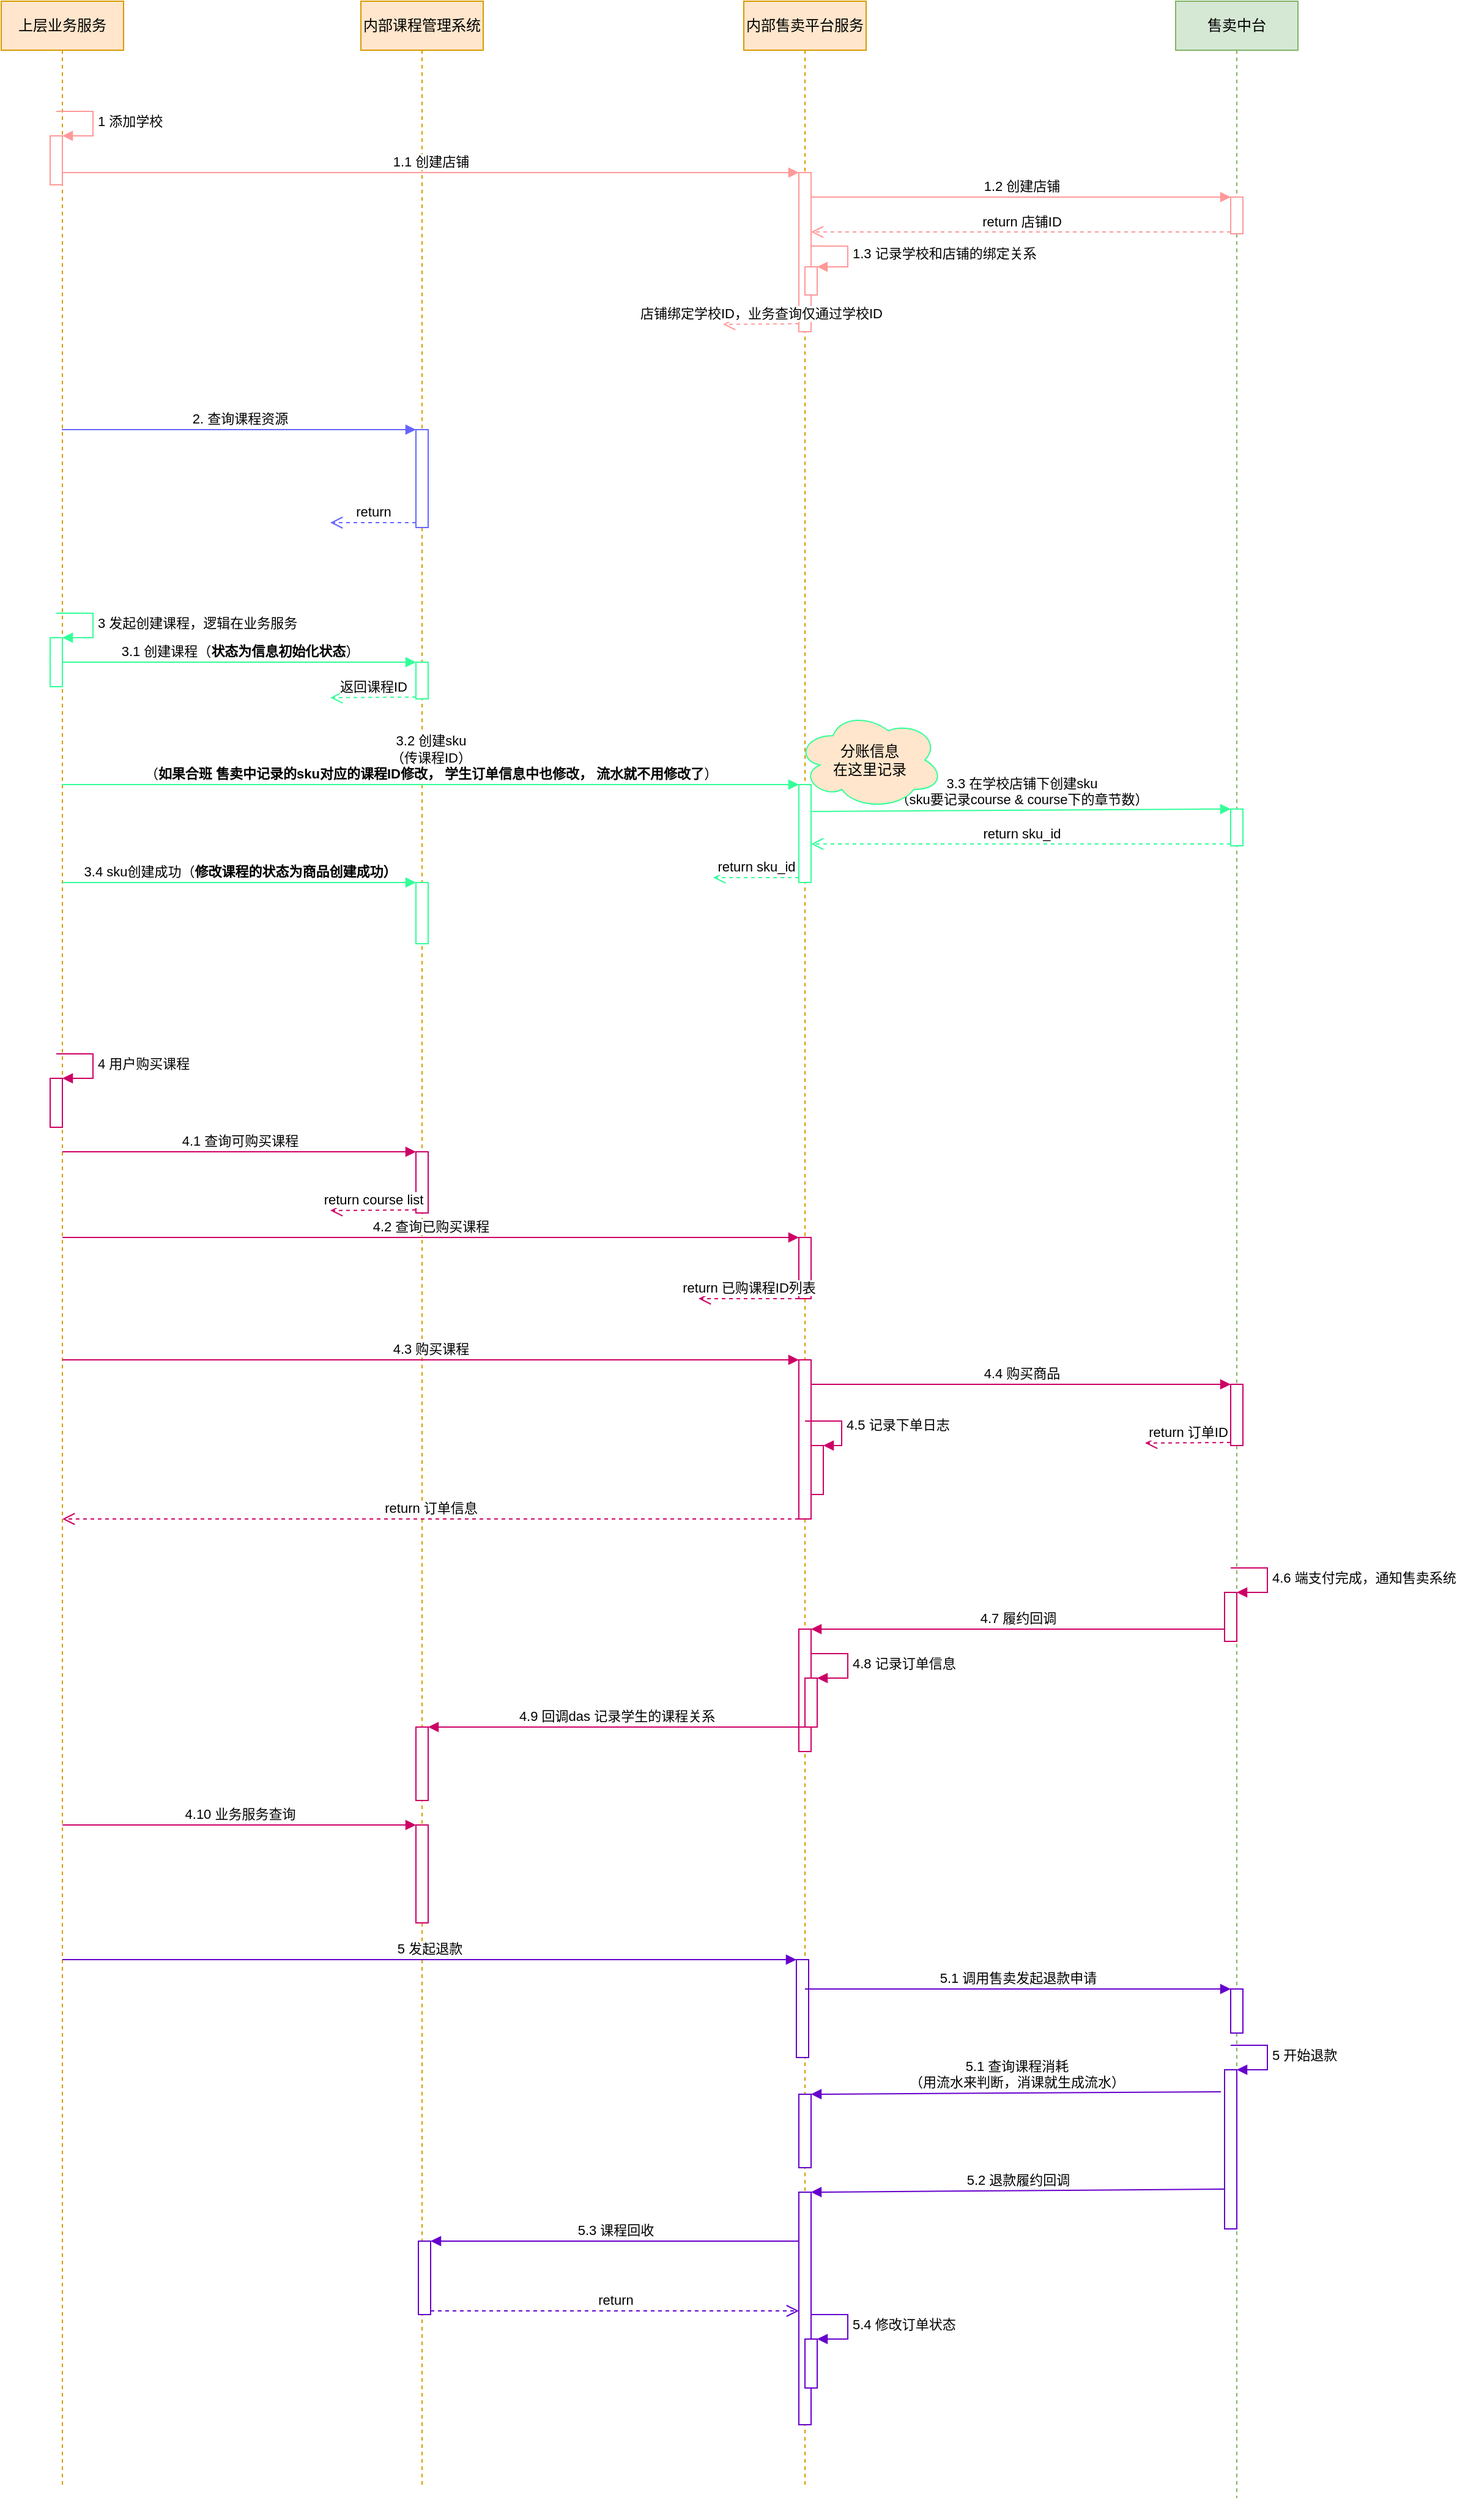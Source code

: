 <mxfile version="15.7.3" type="github">
  <diagram id="Sh9ZN9qXcryNvB_XNzxi" name="Page-1">
    <mxGraphModel dx="1298" dy="808" grid="1" gridSize="10" guides="1" tooltips="1" connect="1" arrows="1" fold="1" page="1" pageScale="1" pageWidth="827" pageHeight="1169" math="0" shadow="0">
      <root>
        <mxCell id="0" />
        <mxCell id="1" parent="0" />
        <mxCell id="Uivm2bNcq1ei9wYF2XW2-1" value="上层业务服务" style="shape=umlLifeline;perimeter=lifelinePerimeter;whiteSpace=wrap;html=1;container=1;collapsible=0;recursiveResize=0;outlineConnect=0;fillColor=#ffe6cc;strokeColor=#d79b00;" parent="1" vertex="1">
          <mxGeometry x="120" y="130" width="100" height="2030" as="geometry" />
        </mxCell>
        <mxCell id="Uivm2bNcq1ei9wYF2XW2-8" value="" style="html=1;points=[];perimeter=orthogonalPerimeter;strokeColor=#33FF99;" parent="Uivm2bNcq1ei9wYF2XW2-1" vertex="1">
          <mxGeometry x="40" y="520" width="10" height="40" as="geometry" />
        </mxCell>
        <mxCell id="Uivm2bNcq1ei9wYF2XW2-9" value="3 发起创建课程，逻辑在业务服务" style="edgeStyle=orthogonalEdgeStyle;html=1;align=left;spacingLeft=2;endArrow=block;rounded=0;entryX=1;entryY=0;strokeColor=#33FF99;" parent="Uivm2bNcq1ei9wYF2XW2-1" target="Uivm2bNcq1ei9wYF2XW2-8" edge="1">
          <mxGeometry relative="1" as="geometry">
            <mxPoint x="45" y="500" as="sourcePoint" />
            <Array as="points">
              <mxPoint x="75" y="500" />
            </Array>
          </mxGeometry>
        </mxCell>
        <mxCell id="Uivm2bNcq1ei9wYF2XW2-21" value="" style="html=1;points=[];perimeter=orthogonalPerimeter;strokeColor=#FF9999;" parent="Uivm2bNcq1ei9wYF2XW2-1" vertex="1">
          <mxGeometry x="40" y="110" width="10" height="40" as="geometry" />
        </mxCell>
        <mxCell id="Uivm2bNcq1ei9wYF2XW2-22" value="1 添加学校" style="edgeStyle=orthogonalEdgeStyle;html=1;align=left;spacingLeft=2;endArrow=block;rounded=0;entryX=1;entryY=0;strokeColor=#FF9999;" parent="Uivm2bNcq1ei9wYF2XW2-1" target="Uivm2bNcq1ei9wYF2XW2-21" edge="1">
          <mxGeometry relative="1" as="geometry">
            <mxPoint x="45" y="90" as="sourcePoint" />
            <Array as="points">
              <mxPoint x="75" y="90" />
            </Array>
          </mxGeometry>
        </mxCell>
        <mxCell id="Uivm2bNcq1ei9wYF2XW2-37" value="" style="html=1;points=[];perimeter=orthogonalPerimeter;strokeColor=#CC0066;" parent="Uivm2bNcq1ei9wYF2XW2-1" vertex="1">
          <mxGeometry x="40" y="880" width="10" height="40" as="geometry" />
        </mxCell>
        <mxCell id="Uivm2bNcq1ei9wYF2XW2-38" value="4 用户购买课程" style="edgeStyle=orthogonalEdgeStyle;html=1;align=left;spacingLeft=2;endArrow=block;rounded=0;entryX=1;entryY=0;strokeColor=#CC0066;" parent="Uivm2bNcq1ei9wYF2XW2-1" target="Uivm2bNcq1ei9wYF2XW2-37" edge="1">
          <mxGeometry relative="1" as="geometry">
            <mxPoint x="45" y="860" as="sourcePoint" />
            <Array as="points">
              <mxPoint x="75" y="860" />
            </Array>
          </mxGeometry>
        </mxCell>
        <mxCell id="Uivm2bNcq1ei9wYF2XW2-2" value="内部售卖平台服务" style="shape=umlLifeline;perimeter=lifelinePerimeter;whiteSpace=wrap;html=1;container=1;collapsible=0;recursiveResize=0;outlineConnect=0;fillColor=#ffe6cc;strokeColor=#d79b00;" parent="1" vertex="1">
          <mxGeometry x="727" y="130" width="100" height="2030" as="geometry" />
        </mxCell>
        <mxCell id="Uivm2bNcq1ei9wYF2XW2-18" value="" style="html=1;points=[];perimeter=orthogonalPerimeter;strokeColor=#33FF99;" parent="Uivm2bNcq1ei9wYF2XW2-2" vertex="1">
          <mxGeometry x="45" y="640" width="10" height="80" as="geometry" />
        </mxCell>
        <mxCell id="Uivm2bNcq1ei9wYF2XW2-20" value="return sku_id" style="html=1;verticalAlign=bottom;endArrow=open;dashed=1;endSize=8;exitX=0;exitY=0.95;rounded=0;strokeColor=#33FF99;" parent="Uivm2bNcq1ei9wYF2XW2-2" source="Uivm2bNcq1ei9wYF2XW2-18" edge="1">
          <mxGeometry relative="1" as="geometry">
            <mxPoint x="-25" y="716" as="targetPoint" />
          </mxGeometry>
        </mxCell>
        <mxCell id="Uivm2bNcq1ei9wYF2XW2-23" value="" style="html=1;points=[];perimeter=orthogonalPerimeter;strokeColor=#FF9999;" parent="Uivm2bNcq1ei9wYF2XW2-2" vertex="1">
          <mxGeometry x="45" y="140" width="10" height="130" as="geometry" />
        </mxCell>
        <mxCell id="Uivm2bNcq1ei9wYF2XW2-25" value="店铺绑定学校ID，业务查询仅通过学校ID" style="html=1;verticalAlign=bottom;endArrow=open;dashed=1;endSize=8;exitX=0;exitY=0.95;rounded=0;strokeColor=#FF9999;" parent="Uivm2bNcq1ei9wYF2XW2-2" source="Uivm2bNcq1ei9wYF2XW2-23" edge="1">
          <mxGeometry relative="1" as="geometry">
            <mxPoint x="-17" y="264" as="targetPoint" />
          </mxGeometry>
        </mxCell>
        <mxCell id="Uivm2bNcq1ei9wYF2XW2-29" value="" style="html=1;points=[];perimeter=orthogonalPerimeter;strokeColor=#FF9999;" parent="Uivm2bNcq1ei9wYF2XW2-2" vertex="1">
          <mxGeometry x="50" y="217" width="10" height="23" as="geometry" />
        </mxCell>
        <mxCell id="Uivm2bNcq1ei9wYF2XW2-30" value="1.3 记录学校和店铺的绑定关系" style="edgeStyle=orthogonalEdgeStyle;html=1;align=left;spacingLeft=2;endArrow=block;rounded=0;entryX=1;entryY=0;exitX=1;exitY=0.462;exitDx=0;exitDy=0;exitPerimeter=0;strokeColor=#FF9999;" parent="Uivm2bNcq1ei9wYF2XW2-2" source="Uivm2bNcq1ei9wYF2XW2-23" target="Uivm2bNcq1ei9wYF2XW2-29" edge="1">
          <mxGeometry relative="1" as="geometry">
            <mxPoint x="55" y="220" as="sourcePoint" />
            <Array as="points">
              <mxPoint x="85" y="200" />
              <mxPoint x="85" y="217" />
            </Array>
          </mxGeometry>
        </mxCell>
        <mxCell id="Uivm2bNcq1ei9wYF2XW2-42" value="" style="html=1;points=[];perimeter=orthogonalPerimeter;strokeColor=#CC0066;" parent="Uivm2bNcq1ei9wYF2XW2-2" vertex="1">
          <mxGeometry x="45" y="1010" width="10" height="50" as="geometry" />
        </mxCell>
        <mxCell id="Uivm2bNcq1ei9wYF2XW2-44" value="return 已购课程ID列表" style="html=1;verticalAlign=bottom;endArrow=open;dashed=1;endSize=8;rounded=0;strokeColor=#CC0066;" parent="Uivm2bNcq1ei9wYF2XW2-2" source="Uivm2bNcq1ei9wYF2XW2-42" edge="1">
          <mxGeometry relative="1" as="geometry">
            <mxPoint x="-37" y="1060" as="targetPoint" />
          </mxGeometry>
        </mxCell>
        <mxCell id="Uivm2bNcq1ei9wYF2XW2-45" value="" style="html=1;points=[];perimeter=orthogonalPerimeter;strokeColor=#CC0066;" parent="Uivm2bNcq1ei9wYF2XW2-2" vertex="1">
          <mxGeometry x="45" y="1110" width="10" height="130" as="geometry" />
        </mxCell>
        <mxCell id="Uivm2bNcq1ei9wYF2XW2-52" value="" style="html=1;points=[];perimeter=orthogonalPerimeter;strokeColor=#CC0066;" parent="Uivm2bNcq1ei9wYF2XW2-2" vertex="1">
          <mxGeometry x="55" y="1180" width="10" height="40" as="geometry" />
        </mxCell>
        <mxCell id="Uivm2bNcq1ei9wYF2XW2-53" value="4.5 记录下单日志" style="edgeStyle=orthogonalEdgeStyle;html=1;align=left;spacingLeft=2;endArrow=block;rounded=0;entryX=1;entryY=0;strokeColor=#CC0066;" parent="Uivm2bNcq1ei9wYF2XW2-2" target="Uivm2bNcq1ei9wYF2XW2-52" edge="1">
          <mxGeometry relative="1" as="geometry">
            <mxPoint x="50" y="1160" as="sourcePoint" />
            <Array as="points">
              <mxPoint x="80" y="1160" />
            </Array>
          </mxGeometry>
        </mxCell>
        <mxCell id="Uivm2bNcq1ei9wYF2XW2-77" value="" style="html=1;points=[];perimeter=orthogonalPerimeter;strokeColor=#CC0066;" parent="Uivm2bNcq1ei9wYF2XW2-2" vertex="1">
          <mxGeometry x="45" y="1330" width="10" height="100" as="geometry" />
        </mxCell>
        <mxCell id="Uivm2bNcq1ei9wYF2XW2-85" value="" style="html=1;points=[];perimeter=orthogonalPerimeter;strokeColor=#CC0066;" parent="Uivm2bNcq1ei9wYF2XW2-2" vertex="1">
          <mxGeometry x="50" y="1370" width="10" height="40" as="geometry" />
        </mxCell>
        <mxCell id="Uivm2bNcq1ei9wYF2XW2-86" value="4.8 记录订单信息" style="edgeStyle=orthogonalEdgeStyle;html=1;align=left;spacingLeft=2;endArrow=block;rounded=0;entryX=1;entryY=0;strokeColor=#CC0066;" parent="Uivm2bNcq1ei9wYF2XW2-2" target="Uivm2bNcq1ei9wYF2XW2-85" edge="1">
          <mxGeometry relative="1" as="geometry">
            <mxPoint x="55" y="1350" as="sourcePoint" />
            <Array as="points">
              <mxPoint x="85" y="1350" />
            </Array>
          </mxGeometry>
        </mxCell>
        <mxCell id="Uivm2bNcq1ei9wYF2XW2-101" value="" style="html=1;points=[];perimeter=orthogonalPerimeter;strokeColor=#6600CC;" parent="Uivm2bNcq1ei9wYF2XW2-2" vertex="1">
          <mxGeometry x="45" y="1790" width="10" height="190" as="geometry" />
        </mxCell>
        <mxCell id="Uivm2bNcq1ei9wYF2XW2-114" value="" style="html=1;points=[];perimeter=orthogonalPerimeter;strokeColor=#6600CC;" parent="Uivm2bNcq1ei9wYF2XW2-2" vertex="1">
          <mxGeometry x="50" y="1910" width="10" height="40" as="geometry" />
        </mxCell>
        <mxCell id="Uivm2bNcq1ei9wYF2XW2-115" value="5.4 修改订单状态" style="edgeStyle=orthogonalEdgeStyle;html=1;align=left;spacingLeft=2;endArrow=block;rounded=0;entryX=1;entryY=0;strokeColor=#6600CC;" parent="Uivm2bNcq1ei9wYF2XW2-2" target="Uivm2bNcq1ei9wYF2XW2-114" edge="1">
          <mxGeometry relative="1" as="geometry">
            <mxPoint x="55" y="1890" as="sourcePoint" />
            <Array as="points">
              <mxPoint x="85" y="1890" />
            </Array>
          </mxGeometry>
        </mxCell>
        <mxCell id="Uivm2bNcq1ei9wYF2XW2-109" value="" style="html=1;points=[];perimeter=orthogonalPerimeter;strokeColor=#6600CC;" parent="Uivm2bNcq1ei9wYF2XW2-2" vertex="1">
          <mxGeometry x="45" y="1710" width="10" height="60" as="geometry" />
        </mxCell>
        <mxCell id="W2MWFIsXaP04NMMi4aEr-1" value="" style="html=1;points=[];perimeter=orthogonalPerimeter;strokeColor=#6600CC;" vertex="1" parent="Uivm2bNcq1ei9wYF2XW2-2">
          <mxGeometry x="43" y="1600" width="10" height="80" as="geometry" />
        </mxCell>
        <mxCell id="Uivm2bNcq1ei9wYF2XW2-3" value="售卖中台" style="shape=umlLifeline;perimeter=lifelinePerimeter;whiteSpace=wrap;html=1;container=1;collapsible=0;recursiveResize=0;outlineConnect=0;fillColor=#d5e8d4;strokeColor=#82b366;" parent="1" vertex="1">
          <mxGeometry x="1080" y="130" width="100" height="2040" as="geometry" />
        </mxCell>
        <mxCell id="Uivm2bNcq1ei9wYF2XW2-26" value="" style="html=1;points=[];perimeter=orthogonalPerimeter;strokeColor=#FF9999;" parent="Uivm2bNcq1ei9wYF2XW2-3" vertex="1">
          <mxGeometry x="45" y="160" width="10" height="30" as="geometry" />
        </mxCell>
        <mxCell id="Uivm2bNcq1ei9wYF2XW2-31" value="" style="html=1;points=[];perimeter=orthogonalPerimeter;strokeColor=#33FF99;" parent="Uivm2bNcq1ei9wYF2XW2-3" vertex="1">
          <mxGeometry x="45" y="660" width="10" height="30" as="geometry" />
        </mxCell>
        <mxCell id="Uivm2bNcq1ei9wYF2XW2-48" value="" style="html=1;points=[];perimeter=orthogonalPerimeter;strokeColor=#CC0066;" parent="Uivm2bNcq1ei9wYF2XW2-3" vertex="1">
          <mxGeometry x="45" y="1130" width="10" height="50" as="geometry" />
        </mxCell>
        <mxCell id="Uivm2bNcq1ei9wYF2XW2-50" value="return 订单ID" style="html=1;verticalAlign=bottom;endArrow=open;dashed=1;endSize=8;exitX=0;exitY=0.95;rounded=0;strokeColor=#CC0066;" parent="Uivm2bNcq1ei9wYF2XW2-3" source="Uivm2bNcq1ei9wYF2XW2-48" edge="1">
          <mxGeometry relative="1" as="geometry">
            <mxPoint x="-25" y="1178" as="targetPoint" />
          </mxGeometry>
        </mxCell>
        <mxCell id="Uivm2bNcq1ei9wYF2XW2-75" value="" style="html=1;points=[];perimeter=orthogonalPerimeter;strokeColor=#CC0066;" parent="Uivm2bNcq1ei9wYF2XW2-3" vertex="1">
          <mxGeometry x="40" y="1300" width="10" height="40" as="geometry" />
        </mxCell>
        <mxCell id="Uivm2bNcq1ei9wYF2XW2-76" value="4.6 端支付完成，通知售卖系统" style="edgeStyle=orthogonalEdgeStyle;html=1;align=left;spacingLeft=2;endArrow=block;rounded=0;entryX=1;entryY=0;strokeColor=#CC0066;" parent="Uivm2bNcq1ei9wYF2XW2-3" target="Uivm2bNcq1ei9wYF2XW2-75" edge="1">
          <mxGeometry relative="1" as="geometry">
            <mxPoint x="45" y="1280" as="sourcePoint" />
            <Array as="points">
              <mxPoint x="75" y="1280" />
            </Array>
          </mxGeometry>
        </mxCell>
        <mxCell id="Uivm2bNcq1ei9wYF2XW2-99" value="" style="html=1;points=[];perimeter=orthogonalPerimeter;strokeColor=#6600CC;" parent="Uivm2bNcq1ei9wYF2XW2-3" vertex="1">
          <mxGeometry x="40" y="1690" width="10" height="130" as="geometry" />
        </mxCell>
        <mxCell id="Uivm2bNcq1ei9wYF2XW2-100" value="5 开始退款" style="edgeStyle=orthogonalEdgeStyle;html=1;align=left;spacingLeft=2;endArrow=block;rounded=0;entryX=1;entryY=0;strokeColor=#6600CC;" parent="Uivm2bNcq1ei9wYF2XW2-3" target="Uivm2bNcq1ei9wYF2XW2-99" edge="1">
          <mxGeometry relative="1" as="geometry">
            <mxPoint x="45" y="1670" as="sourcePoint" />
            <Array as="points">
              <mxPoint x="75" y="1670" />
            </Array>
          </mxGeometry>
        </mxCell>
        <mxCell id="W2MWFIsXaP04NMMi4aEr-4" value="" style="html=1;points=[];perimeter=orthogonalPerimeter;strokeColor=#6600CC;" vertex="1" parent="Uivm2bNcq1ei9wYF2XW2-3">
          <mxGeometry x="45" y="1624" width="10" height="36" as="geometry" />
        </mxCell>
        <mxCell id="Uivm2bNcq1ei9wYF2XW2-4" value="内部课程管理系统" style="shape=umlLifeline;perimeter=lifelinePerimeter;whiteSpace=wrap;html=1;container=1;collapsible=0;recursiveResize=0;outlineConnect=0;fillColor=#ffe6cc;strokeColor=#d79b00;" parent="1" vertex="1">
          <mxGeometry x="414" y="130" width="100" height="2030" as="geometry" />
        </mxCell>
        <mxCell id="Uivm2bNcq1ei9wYF2XW2-5" value="" style="html=1;points=[];perimeter=orthogonalPerimeter;strokeColor=#6666FF;" parent="Uivm2bNcq1ei9wYF2XW2-4" vertex="1">
          <mxGeometry x="45" y="350" width="10" height="80" as="geometry" />
        </mxCell>
        <mxCell id="Uivm2bNcq1ei9wYF2XW2-7" value="return" style="html=1;verticalAlign=bottom;endArrow=open;dashed=1;endSize=8;exitX=0;exitY=0.95;rounded=0;strokeColor=#6666FF;" parent="Uivm2bNcq1ei9wYF2XW2-4" source="Uivm2bNcq1ei9wYF2XW2-5" edge="1">
          <mxGeometry relative="1" as="geometry">
            <mxPoint x="-25" y="426" as="targetPoint" />
          </mxGeometry>
        </mxCell>
        <mxCell id="Uivm2bNcq1ei9wYF2XW2-15" value="" style="html=1;points=[];perimeter=orthogonalPerimeter;strokeColor=#33FF99;" parent="Uivm2bNcq1ei9wYF2XW2-4" vertex="1">
          <mxGeometry x="45" y="540" width="10" height="30" as="geometry" />
        </mxCell>
        <mxCell id="Uivm2bNcq1ei9wYF2XW2-17" value="返回课程ID" style="html=1;verticalAlign=bottom;endArrow=open;dashed=1;endSize=8;exitX=0;exitY=0.95;rounded=0;strokeColor=#33FF99;" parent="Uivm2bNcq1ei9wYF2XW2-4" source="Uivm2bNcq1ei9wYF2XW2-15" edge="1">
          <mxGeometry relative="1" as="geometry">
            <mxPoint x="-25" y="569" as="targetPoint" />
          </mxGeometry>
        </mxCell>
        <mxCell id="Uivm2bNcq1ei9wYF2XW2-34" value="" style="html=1;points=[];perimeter=orthogonalPerimeter;strokeColor=#33FF99;" parent="Uivm2bNcq1ei9wYF2XW2-4" vertex="1">
          <mxGeometry x="45" y="720" width="10" height="50" as="geometry" />
        </mxCell>
        <mxCell id="Uivm2bNcq1ei9wYF2XW2-39" value="" style="html=1;points=[];perimeter=orthogonalPerimeter;strokeColor=#CC0066;" parent="Uivm2bNcq1ei9wYF2XW2-4" vertex="1">
          <mxGeometry x="45" y="940" width="10" height="50" as="geometry" />
        </mxCell>
        <mxCell id="Uivm2bNcq1ei9wYF2XW2-41" value="return course list" style="html=1;verticalAlign=bottom;endArrow=open;dashed=1;endSize=8;exitX=0;exitY=0.95;rounded=0;strokeColor=#CC0066;" parent="Uivm2bNcq1ei9wYF2XW2-4" source="Uivm2bNcq1ei9wYF2XW2-39" edge="1">
          <mxGeometry relative="1" as="geometry">
            <mxPoint x="-25" y="988" as="targetPoint" />
          </mxGeometry>
        </mxCell>
        <mxCell id="Uivm2bNcq1ei9wYF2XW2-87" value="" style="html=1;points=[];perimeter=orthogonalPerimeter;strokeColor=#CC0066;" parent="Uivm2bNcq1ei9wYF2XW2-4" vertex="1">
          <mxGeometry x="45" y="1410" width="10" height="60" as="geometry" />
        </mxCell>
        <mxCell id="Uivm2bNcq1ei9wYF2XW2-90" value="" style="html=1;points=[];perimeter=orthogonalPerimeter;strokeColor=#CC0066;" parent="Uivm2bNcq1ei9wYF2XW2-4" vertex="1">
          <mxGeometry x="45" y="1490" width="10" height="80" as="geometry" />
        </mxCell>
        <mxCell id="Uivm2bNcq1ei9wYF2XW2-106" value="" style="html=1;points=[];perimeter=orthogonalPerimeter;strokeColor=#6600CC;" parent="Uivm2bNcq1ei9wYF2XW2-4" vertex="1">
          <mxGeometry x="47" y="1830" width="10" height="60" as="geometry" />
        </mxCell>
        <mxCell id="Uivm2bNcq1ei9wYF2XW2-6" value="2. 查询课程资源" style="html=1;verticalAlign=bottom;endArrow=block;entryX=0;entryY=0;rounded=0;strokeColor=#6666FF;" parent="1" target="Uivm2bNcq1ei9wYF2XW2-5" edge="1">
          <mxGeometry relative="1" as="geometry">
            <mxPoint x="169.5" y="480.0" as="sourcePoint" />
          </mxGeometry>
        </mxCell>
        <mxCell id="Uivm2bNcq1ei9wYF2XW2-16" value="3.1 创建课程（&lt;b&gt;状态为信息初始化状态&lt;/b&gt;）" style="html=1;verticalAlign=bottom;endArrow=block;entryX=0;entryY=0;rounded=0;strokeColor=#33FF99;" parent="1" source="Uivm2bNcq1ei9wYF2XW2-8" target="Uivm2bNcq1ei9wYF2XW2-15" edge="1">
          <mxGeometry relative="1" as="geometry">
            <mxPoint x="389" y="670" as="sourcePoint" />
          </mxGeometry>
        </mxCell>
        <mxCell id="Uivm2bNcq1ei9wYF2XW2-19" value="3.2 创建sku &lt;br&gt;（传课程ID）&lt;br&gt;（&lt;b&gt;如果合班 售卖中记录的sku对应的课程ID修改， 学生订单信息中也修改， 流水就不用修改了&lt;/b&gt;）" style="html=1;verticalAlign=bottom;endArrow=block;entryX=0;entryY=0;rounded=0;strokeColor=#33FF99;" parent="1" target="Uivm2bNcq1ei9wYF2XW2-18" edge="1">
          <mxGeometry relative="1" as="geometry">
            <mxPoint x="169.5" y="770" as="sourcePoint" />
          </mxGeometry>
        </mxCell>
        <mxCell id="Uivm2bNcq1ei9wYF2XW2-24" value="1.1 创建店铺" style="html=1;verticalAlign=bottom;endArrow=block;entryX=0;entryY=0;rounded=0;strokeColor=#FF9999;" parent="1" source="Uivm2bNcq1ei9wYF2XW2-1" target="Uivm2bNcq1ei9wYF2XW2-23" edge="1">
          <mxGeometry relative="1" as="geometry">
            <mxPoint x="702" y="270" as="sourcePoint" />
          </mxGeometry>
        </mxCell>
        <mxCell id="Uivm2bNcq1ei9wYF2XW2-27" value="1.2 创建店铺" style="html=1;verticalAlign=bottom;endArrow=block;entryX=0;entryY=0;rounded=0;strokeColor=#FF9999;" parent="1" source="Uivm2bNcq1ei9wYF2XW2-23" target="Uivm2bNcq1ei9wYF2XW2-26" edge="1">
          <mxGeometry relative="1" as="geometry">
            <mxPoint x="1055" y="290" as="sourcePoint" />
          </mxGeometry>
        </mxCell>
        <mxCell id="Uivm2bNcq1ei9wYF2XW2-28" value="return 店铺ID" style="html=1;verticalAlign=bottom;endArrow=open;dashed=1;endSize=8;exitX=0;exitY=0.95;rounded=0;strokeColor=#FF9999;" parent="1" source="Uivm2bNcq1ei9wYF2XW2-26" target="Uivm2bNcq1ei9wYF2XW2-23" edge="1">
          <mxGeometry relative="1" as="geometry">
            <mxPoint x="1055" y="366" as="targetPoint" />
          </mxGeometry>
        </mxCell>
        <mxCell id="Uivm2bNcq1ei9wYF2XW2-32" value="3.3 在学校店铺下创建sku&lt;br&gt;（sku要记录course &amp;amp; course下的章节数）" style="html=1;verticalAlign=bottom;endArrow=block;entryX=0;entryY=0;rounded=0;exitX=1.1;exitY=0.275;exitDx=0;exitDy=0;exitPerimeter=0;strokeColor=#33FF99;" parent="1" source="Uivm2bNcq1ei9wYF2XW2-18" target="Uivm2bNcq1ei9wYF2XW2-31" edge="1">
          <mxGeometry relative="1" as="geometry">
            <mxPoint x="1055" y="790" as="sourcePoint" />
          </mxGeometry>
        </mxCell>
        <mxCell id="Uivm2bNcq1ei9wYF2XW2-33" value="return sku_id" style="html=1;verticalAlign=bottom;endArrow=open;dashed=1;endSize=8;exitX=0;exitY=0.95;rounded=0;strokeColor=#33FF99;" parent="1" source="Uivm2bNcq1ei9wYF2XW2-31" target="Uivm2bNcq1ei9wYF2XW2-18" edge="1">
          <mxGeometry relative="1" as="geometry">
            <mxPoint x="1055" y="866" as="targetPoint" />
          </mxGeometry>
        </mxCell>
        <mxCell id="Uivm2bNcq1ei9wYF2XW2-35" value="3.4 sku创建成功（&lt;b&gt;修改课程的状态为商品创建成功）&lt;/b&gt;" style="html=1;verticalAlign=bottom;endArrow=block;entryX=0;entryY=0;rounded=0;strokeColor=#33FF99;" parent="1" source="Uivm2bNcq1ei9wYF2XW2-1" target="Uivm2bNcq1ei9wYF2XW2-34" edge="1">
          <mxGeometry relative="1" as="geometry">
            <mxPoint x="389" y="850" as="sourcePoint" />
          </mxGeometry>
        </mxCell>
        <mxCell id="Uivm2bNcq1ei9wYF2XW2-40" value="4.1 查询可购买课程" style="html=1;verticalAlign=bottom;endArrow=block;entryX=0;entryY=0;rounded=0;strokeColor=#CC0066;" parent="1" source="Uivm2bNcq1ei9wYF2XW2-1" target="Uivm2bNcq1ei9wYF2XW2-39" edge="1">
          <mxGeometry relative="1" as="geometry">
            <mxPoint x="389" y="1070" as="sourcePoint" />
          </mxGeometry>
        </mxCell>
        <mxCell id="Uivm2bNcq1ei9wYF2XW2-43" value="4.2 查询已购买课程" style="html=1;verticalAlign=bottom;endArrow=block;entryX=0;entryY=0;rounded=0;strokeColor=#CC0066;" parent="1" source="Uivm2bNcq1ei9wYF2XW2-1" target="Uivm2bNcq1ei9wYF2XW2-42" edge="1">
          <mxGeometry relative="1" as="geometry">
            <mxPoint x="702" y="1140" as="sourcePoint" />
          </mxGeometry>
        </mxCell>
        <mxCell id="Uivm2bNcq1ei9wYF2XW2-46" value="4.3 购买课程" style="html=1;verticalAlign=bottom;endArrow=block;entryX=0;entryY=0;rounded=0;strokeColor=#CC0066;" parent="1" source="Uivm2bNcq1ei9wYF2XW2-1" target="Uivm2bNcq1ei9wYF2XW2-45" edge="1">
          <mxGeometry relative="1" as="geometry">
            <mxPoint x="702" y="1240" as="sourcePoint" />
          </mxGeometry>
        </mxCell>
        <mxCell id="Uivm2bNcq1ei9wYF2XW2-49" value="4.4 购买商品" style="html=1;verticalAlign=bottom;endArrow=block;entryX=0;entryY=0;rounded=0;strokeColor=#CC0066;" parent="1" source="Uivm2bNcq1ei9wYF2XW2-45" target="Uivm2bNcq1ei9wYF2XW2-48" edge="1">
          <mxGeometry relative="1" as="geometry">
            <mxPoint x="1055" y="1260" as="sourcePoint" />
          </mxGeometry>
        </mxCell>
        <mxCell id="Uivm2bNcq1ei9wYF2XW2-64" value="分账信息&lt;br&gt;在这里记录" style="ellipse;shape=cloud;whiteSpace=wrap;html=1;fillColor=#ffe6cc;strokeColor=#33FF99;" parent="1" vertex="1">
          <mxGeometry x="770" y="710" width="120" height="80" as="geometry" />
        </mxCell>
        <mxCell id="Uivm2bNcq1ei9wYF2XW2-74" value="return 订单信息" style="html=1;verticalAlign=bottom;endArrow=open;dashed=1;endSize=8;rounded=0;strokeColor=#CC0066;" parent="1" source="Uivm2bNcq1ei9wYF2XW2-45" target="Uivm2bNcq1ei9wYF2XW2-1" edge="1">
          <mxGeometry relative="1" as="geometry">
            <mxPoint x="760" y="1430" as="sourcePoint" />
            <mxPoint x="680" y="1430" as="targetPoint" />
            <Array as="points">
              <mxPoint x="380" y="1370" />
              <mxPoint x="330" y="1370" />
            </Array>
          </mxGeometry>
        </mxCell>
        <mxCell id="Uivm2bNcq1ei9wYF2XW2-78" value="4.7 履约回调" style="html=1;verticalAlign=bottom;endArrow=block;entryX=1;entryY=0;rounded=0;strokeColor=#CC0066;" parent="1" source="Uivm2bNcq1ei9wYF2XW2-75" target="Uivm2bNcq1ei9wYF2XW2-77" edge="1">
          <mxGeometry relative="1" as="geometry">
            <mxPoint x="842" y="1460" as="sourcePoint" />
          </mxGeometry>
        </mxCell>
        <mxCell id="Uivm2bNcq1ei9wYF2XW2-88" value="4.9 回调das 记录学生的课程关系" style="html=1;verticalAlign=bottom;endArrow=block;entryX=1;entryY=0;rounded=0;strokeColor=#CC0066;" parent="1" source="Uivm2bNcq1ei9wYF2XW2-2" target="Uivm2bNcq1ei9wYF2XW2-87" edge="1">
          <mxGeometry relative="1" as="geometry">
            <mxPoint x="529" y="1540" as="sourcePoint" />
          </mxGeometry>
        </mxCell>
        <mxCell id="Uivm2bNcq1ei9wYF2XW2-91" value="4.10 业务服务查询" style="html=1;verticalAlign=bottom;endArrow=block;entryX=0;entryY=0;rounded=0;strokeColor=#CC0066;" parent="1" source="Uivm2bNcq1ei9wYF2XW2-1" target="Uivm2bNcq1ei9wYF2XW2-90" edge="1">
          <mxGeometry relative="1" as="geometry">
            <mxPoint x="389" y="1620" as="sourcePoint" />
          </mxGeometry>
        </mxCell>
        <mxCell id="Uivm2bNcq1ei9wYF2XW2-102" value="5.2 退款履约回调" style="html=1;verticalAlign=bottom;endArrow=block;entryX=1;entryY=0;rounded=0;strokeColor=#6600CC;exitX=0;exitY=0.75;exitDx=0;exitDy=0;exitPerimeter=0;" parent="1" source="Uivm2bNcq1ei9wYF2XW2-99" target="Uivm2bNcq1ei9wYF2XW2-101" edge="1">
          <mxGeometry relative="1" as="geometry">
            <mxPoint x="840" y="1850" as="sourcePoint" />
          </mxGeometry>
        </mxCell>
        <mxCell id="Uivm2bNcq1ei9wYF2XW2-107" value="5.3 课程回收" style="html=1;verticalAlign=bottom;endArrow=block;entryX=1;entryY=0;rounded=0;strokeColor=#6600CC;" parent="1" source="Uivm2bNcq1ei9wYF2XW2-101" target="Uivm2bNcq1ei9wYF2XW2-106" edge="1">
          <mxGeometry relative="1" as="geometry">
            <mxPoint x="531" y="1960" as="sourcePoint" />
          </mxGeometry>
        </mxCell>
        <mxCell id="Uivm2bNcq1ei9wYF2XW2-110" value="5.1 查询课程消耗&lt;br&gt;（用流水来判断，消课就生成流水）" style="html=1;verticalAlign=bottom;endArrow=block;entryX=1;entryY=0;rounded=0;strokeColor=#6600CC;exitX=-0.3;exitY=0.138;exitDx=0;exitDy=0;exitPerimeter=0;" parent="1" source="Uivm2bNcq1ei9wYF2XW2-99" target="Uivm2bNcq1ei9wYF2XW2-109" edge="1">
          <mxGeometry relative="1" as="geometry">
            <mxPoint x="529" y="1840" as="sourcePoint" />
          </mxGeometry>
        </mxCell>
        <mxCell id="Uivm2bNcq1ei9wYF2XW2-108" value="return" style="html=1;verticalAlign=bottom;endArrow=open;dashed=1;endSize=8;exitX=1;exitY=0.95;rounded=0;strokeColor=#6600CC;" parent="1" source="Uivm2bNcq1ei9wYF2XW2-106" target="Uivm2bNcq1ei9wYF2XW2-101" edge="1">
          <mxGeometry relative="1" as="geometry">
            <mxPoint x="531" y="2017" as="targetPoint" />
          </mxGeometry>
        </mxCell>
        <mxCell id="W2MWFIsXaP04NMMi4aEr-2" value="5 发起退款" style="html=1;verticalAlign=bottom;endArrow=block;entryX=0;entryY=0;rounded=0;strokeColor=#6600CC;" edge="1" target="W2MWFIsXaP04NMMi4aEr-1" parent="1" source="Uivm2bNcq1ei9wYF2XW2-1">
          <mxGeometry relative="1" as="geometry">
            <mxPoint x="700" y="1730" as="sourcePoint" />
          </mxGeometry>
        </mxCell>
        <mxCell id="W2MWFIsXaP04NMMi4aEr-5" value="5.1 调用售卖发起退款申请" style="html=1;verticalAlign=bottom;endArrow=block;entryX=0;entryY=0;rounded=0;strokeColor=#6600CC;" edge="1" target="W2MWFIsXaP04NMMi4aEr-4" parent="1" source="Uivm2bNcq1ei9wYF2XW2-2">
          <mxGeometry relative="1" as="geometry">
            <mxPoint x="1055" y="1754" as="sourcePoint" />
          </mxGeometry>
        </mxCell>
      </root>
    </mxGraphModel>
  </diagram>
</mxfile>
